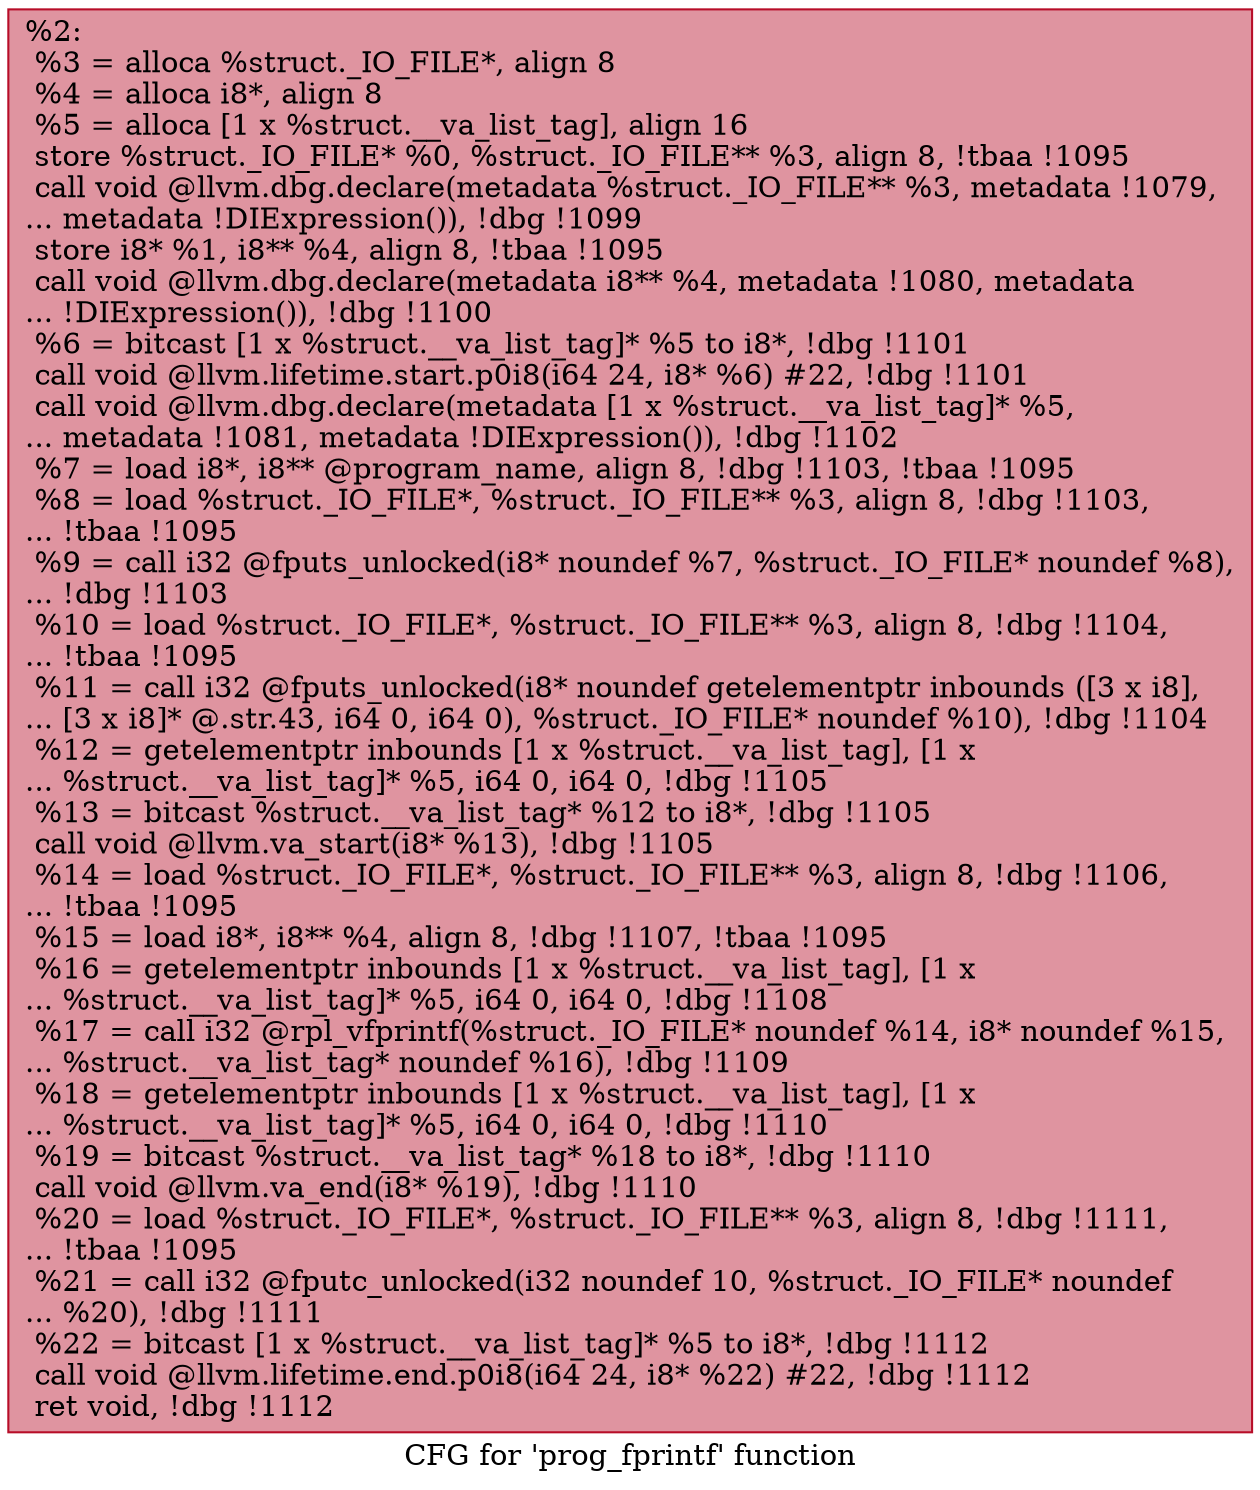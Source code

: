 digraph "CFG for 'prog_fprintf' function" {
	label="CFG for 'prog_fprintf' function";

	Node0xfffc20 [shape=record,color="#b70d28ff", style=filled, fillcolor="#b70d2870",label="{%2:\l  %3 = alloca %struct._IO_FILE*, align 8\l  %4 = alloca i8*, align 8\l  %5 = alloca [1 x %struct.__va_list_tag], align 16\l  store %struct._IO_FILE* %0, %struct._IO_FILE** %3, align 8, !tbaa !1095\l  call void @llvm.dbg.declare(metadata %struct._IO_FILE** %3, metadata !1079,\l... metadata !DIExpression()), !dbg !1099\l  store i8* %1, i8** %4, align 8, !tbaa !1095\l  call void @llvm.dbg.declare(metadata i8** %4, metadata !1080, metadata\l... !DIExpression()), !dbg !1100\l  %6 = bitcast [1 x %struct.__va_list_tag]* %5 to i8*, !dbg !1101\l  call void @llvm.lifetime.start.p0i8(i64 24, i8* %6) #22, !dbg !1101\l  call void @llvm.dbg.declare(metadata [1 x %struct.__va_list_tag]* %5,\l... metadata !1081, metadata !DIExpression()), !dbg !1102\l  %7 = load i8*, i8** @program_name, align 8, !dbg !1103, !tbaa !1095\l  %8 = load %struct._IO_FILE*, %struct._IO_FILE** %3, align 8, !dbg !1103,\l... !tbaa !1095\l  %9 = call i32 @fputs_unlocked(i8* noundef %7, %struct._IO_FILE* noundef %8),\l... !dbg !1103\l  %10 = load %struct._IO_FILE*, %struct._IO_FILE** %3, align 8, !dbg !1104,\l... !tbaa !1095\l  %11 = call i32 @fputs_unlocked(i8* noundef getelementptr inbounds ([3 x i8],\l... [3 x i8]* @.str.43, i64 0, i64 0), %struct._IO_FILE* noundef %10), !dbg !1104\l  %12 = getelementptr inbounds [1 x %struct.__va_list_tag], [1 x\l... %struct.__va_list_tag]* %5, i64 0, i64 0, !dbg !1105\l  %13 = bitcast %struct.__va_list_tag* %12 to i8*, !dbg !1105\l  call void @llvm.va_start(i8* %13), !dbg !1105\l  %14 = load %struct._IO_FILE*, %struct._IO_FILE** %3, align 8, !dbg !1106,\l... !tbaa !1095\l  %15 = load i8*, i8** %4, align 8, !dbg !1107, !tbaa !1095\l  %16 = getelementptr inbounds [1 x %struct.__va_list_tag], [1 x\l... %struct.__va_list_tag]* %5, i64 0, i64 0, !dbg !1108\l  %17 = call i32 @rpl_vfprintf(%struct._IO_FILE* noundef %14, i8* noundef %15,\l... %struct.__va_list_tag* noundef %16), !dbg !1109\l  %18 = getelementptr inbounds [1 x %struct.__va_list_tag], [1 x\l... %struct.__va_list_tag]* %5, i64 0, i64 0, !dbg !1110\l  %19 = bitcast %struct.__va_list_tag* %18 to i8*, !dbg !1110\l  call void @llvm.va_end(i8* %19), !dbg !1110\l  %20 = load %struct._IO_FILE*, %struct._IO_FILE** %3, align 8, !dbg !1111,\l... !tbaa !1095\l  %21 = call i32 @fputc_unlocked(i32 noundef 10, %struct._IO_FILE* noundef\l... %20), !dbg !1111\l  %22 = bitcast [1 x %struct.__va_list_tag]* %5 to i8*, !dbg !1112\l  call void @llvm.lifetime.end.p0i8(i64 24, i8* %22) #22, !dbg !1112\l  ret void, !dbg !1112\l}"];
}
